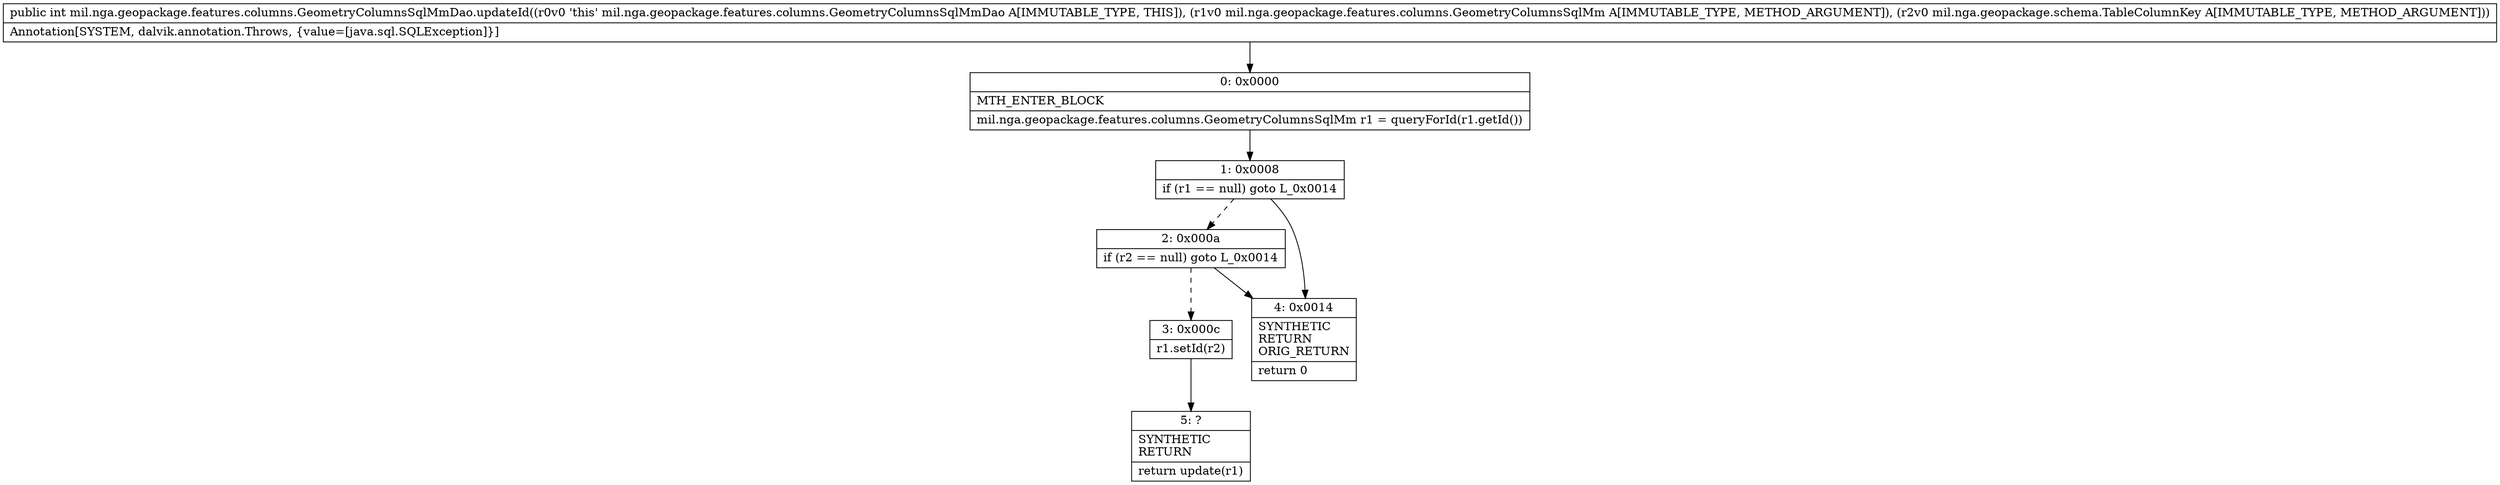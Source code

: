 digraph "CFG formil.nga.geopackage.features.columns.GeometryColumnsSqlMmDao.updateId(Lmil\/nga\/geopackage\/features\/columns\/GeometryColumnsSqlMm;Lmil\/nga\/geopackage\/schema\/TableColumnKey;)I" {
Node_0 [shape=record,label="{0\:\ 0x0000|MTH_ENTER_BLOCK\l|mil.nga.geopackage.features.columns.GeometryColumnsSqlMm r1 = queryForId(r1.getId())\l}"];
Node_1 [shape=record,label="{1\:\ 0x0008|if (r1 == null) goto L_0x0014\l}"];
Node_2 [shape=record,label="{2\:\ 0x000a|if (r2 == null) goto L_0x0014\l}"];
Node_3 [shape=record,label="{3\:\ 0x000c|r1.setId(r2)\l}"];
Node_4 [shape=record,label="{4\:\ 0x0014|SYNTHETIC\lRETURN\lORIG_RETURN\l|return 0\l}"];
Node_5 [shape=record,label="{5\:\ ?|SYNTHETIC\lRETURN\l|return update(r1)\l}"];
MethodNode[shape=record,label="{public int mil.nga.geopackage.features.columns.GeometryColumnsSqlMmDao.updateId((r0v0 'this' mil.nga.geopackage.features.columns.GeometryColumnsSqlMmDao A[IMMUTABLE_TYPE, THIS]), (r1v0 mil.nga.geopackage.features.columns.GeometryColumnsSqlMm A[IMMUTABLE_TYPE, METHOD_ARGUMENT]), (r2v0 mil.nga.geopackage.schema.TableColumnKey A[IMMUTABLE_TYPE, METHOD_ARGUMENT]))  | Annotation[SYSTEM, dalvik.annotation.Throws, \{value=[java.sql.SQLException]\}]\l}"];
MethodNode -> Node_0;
Node_0 -> Node_1;
Node_1 -> Node_2[style=dashed];
Node_1 -> Node_4;
Node_2 -> Node_3[style=dashed];
Node_2 -> Node_4;
Node_3 -> Node_5;
}

